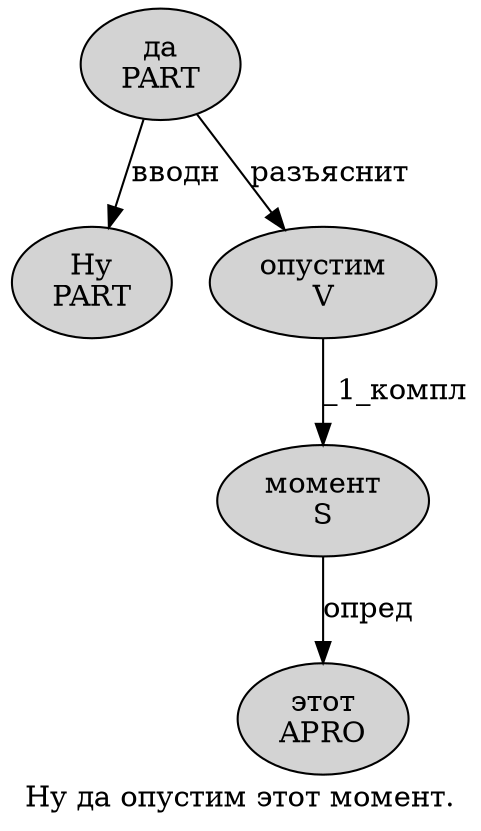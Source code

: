 digraph SENTENCE_1248 {
	graph [label="Ну да опустим этот момент."]
	node [style=filled]
		0 [label="Ну
PART" color="" fillcolor=lightgray penwidth=1 shape=ellipse]
		1 [label="да
PART" color="" fillcolor=lightgray penwidth=1 shape=ellipse]
		2 [label="опустим
V" color="" fillcolor=lightgray penwidth=1 shape=ellipse]
		3 [label="этот
APRO" color="" fillcolor=lightgray penwidth=1 shape=ellipse]
		4 [label="момент
S" color="" fillcolor=lightgray penwidth=1 shape=ellipse]
			1 -> 0 [label="вводн"]
			1 -> 2 [label="разъяснит"]
			2 -> 4 [label="_1_компл"]
			4 -> 3 [label="опред"]
}
